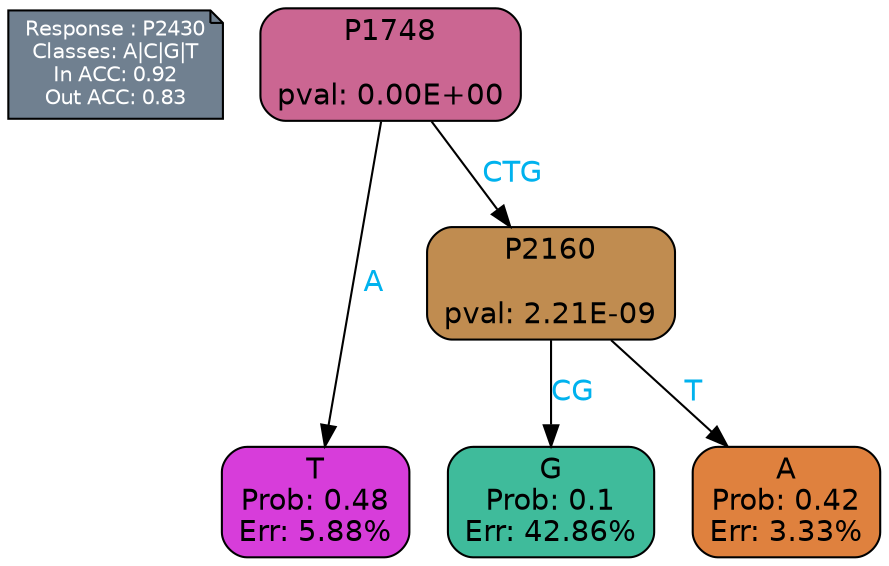 digraph Tree {
node [shape=box, style="filled, rounded", color="black", fontname=helvetica] ;
graph [ranksep=equally, splines=polylines, bgcolor=transparent, dpi=600] ;
edge [fontname=helvetica] ;
LEGEND [label="Response : P2430
Classes: A|C|G|T
In ACC: 0.92
Out ACC: 0.83
",shape=note,align=left,style=filled,fillcolor="slategray",fontcolor="white",fontsize=10];1 [label="P1748

pval: 0.00E+00", fillcolor="#cb6692"] ;
2 [label="T
Prob: 0.48
Err: 5.88%", fillcolor="#d73dda"] ;
3 [label="P2160

pval: 2.21E-09", fillcolor="#c08c50"] ;
4 [label="G
Prob: 0.1
Err: 42.86%", fillcolor="#3fbb9b"] ;
5 [label="A
Prob: 0.42
Err: 3.33%", fillcolor="#df813e"] ;
1 -> 2 [label="A",fontcolor=deepskyblue2] ;
1 -> 3 [label="CTG",fontcolor=deepskyblue2] ;
3 -> 4 [label="CG",fontcolor=deepskyblue2] ;
3 -> 5 [label="T",fontcolor=deepskyblue2] ;
{rank = same; 2;4;5;}{rank = same; LEGEND;1;}}